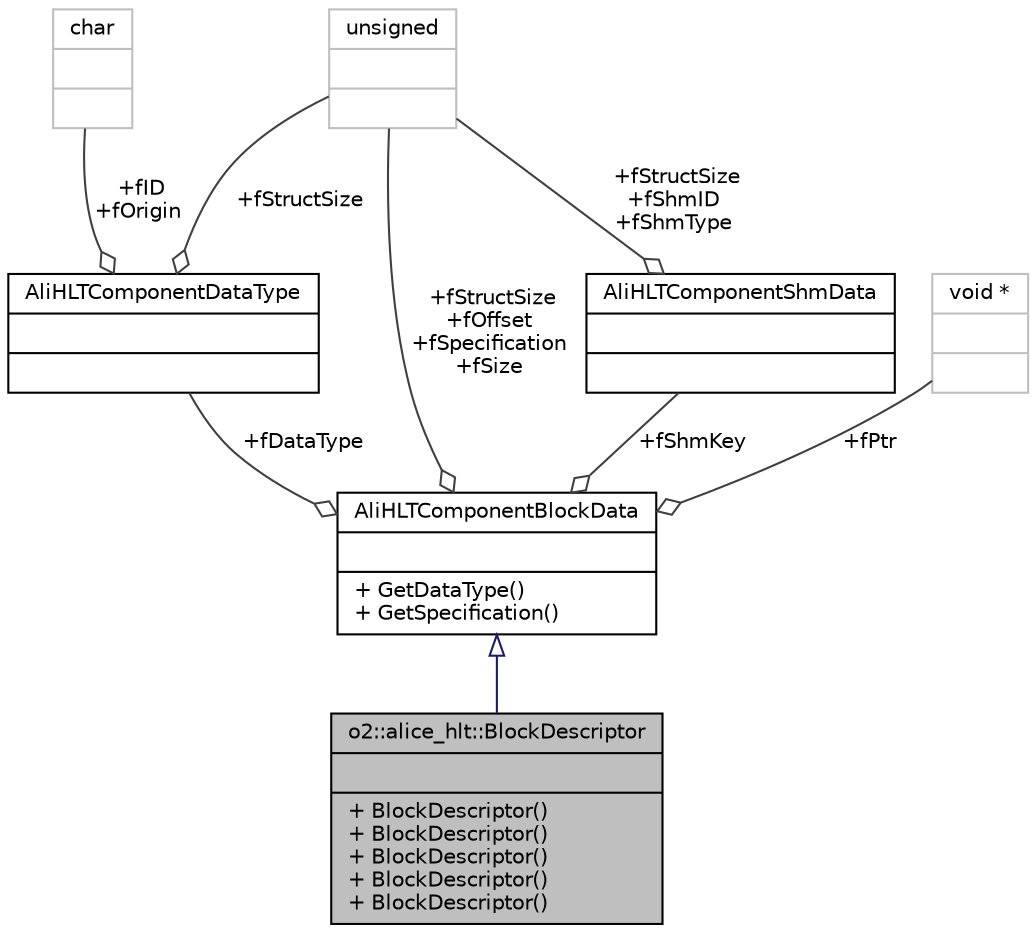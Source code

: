 digraph "o2::alice_hlt::BlockDescriptor"
{
 // INTERACTIVE_SVG=YES
  bgcolor="transparent";
  edge [fontname="Helvetica",fontsize="10",labelfontname="Helvetica",labelfontsize="10"];
  node [fontname="Helvetica",fontsize="10",shape=record];
  Node1 [label="{o2::alice_hlt::BlockDescriptor\n||+ BlockDescriptor()\l+ BlockDescriptor()\l+ BlockDescriptor()\l+ BlockDescriptor()\l+ BlockDescriptor()\l}",height=0.2,width=0.4,color="black", fillcolor="grey75", style="filled", fontcolor="black"];
  Node2 -> Node1 [dir="back",color="midnightblue",fontsize="10",style="solid",arrowtail="onormal",fontname="Helvetica"];
  Node2 [label="{AliHLTComponentBlockData\n||+ GetDataType()\l+ GetSpecification()\l}",height=0.2,width=0.4,color="black",URL="$d7/d8d/structAliHLTComponentBlockData.html"];
  Node3 -> Node2 [color="grey25",fontsize="10",style="solid",label=" +fDataType" ,arrowhead="odiamond",fontname="Helvetica"];
  Node3 [label="{AliHLTComponentDataType\n||}",height=0.2,width=0.4,color="black",URL="$df/dcd/structAliHLTComponentDataType.html"];
  Node4 -> Node3 [color="grey25",fontsize="10",style="solid",label=" +fID\n+fOrigin" ,arrowhead="odiamond",fontname="Helvetica"];
  Node4 [label="{char\n||}",height=0.2,width=0.4,color="grey75"];
  Node5 -> Node3 [color="grey25",fontsize="10",style="solid",label=" +fStructSize" ,arrowhead="odiamond",fontname="Helvetica"];
  Node5 [label="{unsigned\n||}",height=0.2,width=0.4,color="grey75"];
  Node5 -> Node2 [color="grey25",fontsize="10",style="solid",label=" +fStructSize\n+fOffset\n+fSpecification\n+fSize" ,arrowhead="odiamond",fontname="Helvetica"];
  Node6 -> Node2 [color="grey25",fontsize="10",style="solid",label=" +fPtr" ,arrowhead="odiamond",fontname="Helvetica"];
  Node6 [label="{void *\n||}",height=0.2,width=0.4,color="grey75"];
  Node7 -> Node2 [color="grey25",fontsize="10",style="solid",label=" +fShmKey" ,arrowhead="odiamond",fontname="Helvetica"];
  Node7 [label="{AliHLTComponentShmData\n||}",height=0.2,width=0.4,color="black",URL="$d0/d30/structAliHLTComponentShmData.html"];
  Node5 -> Node7 [color="grey25",fontsize="10",style="solid",label=" +fStructSize\n+fShmID\n+fShmType" ,arrowhead="odiamond",fontname="Helvetica"];
}
